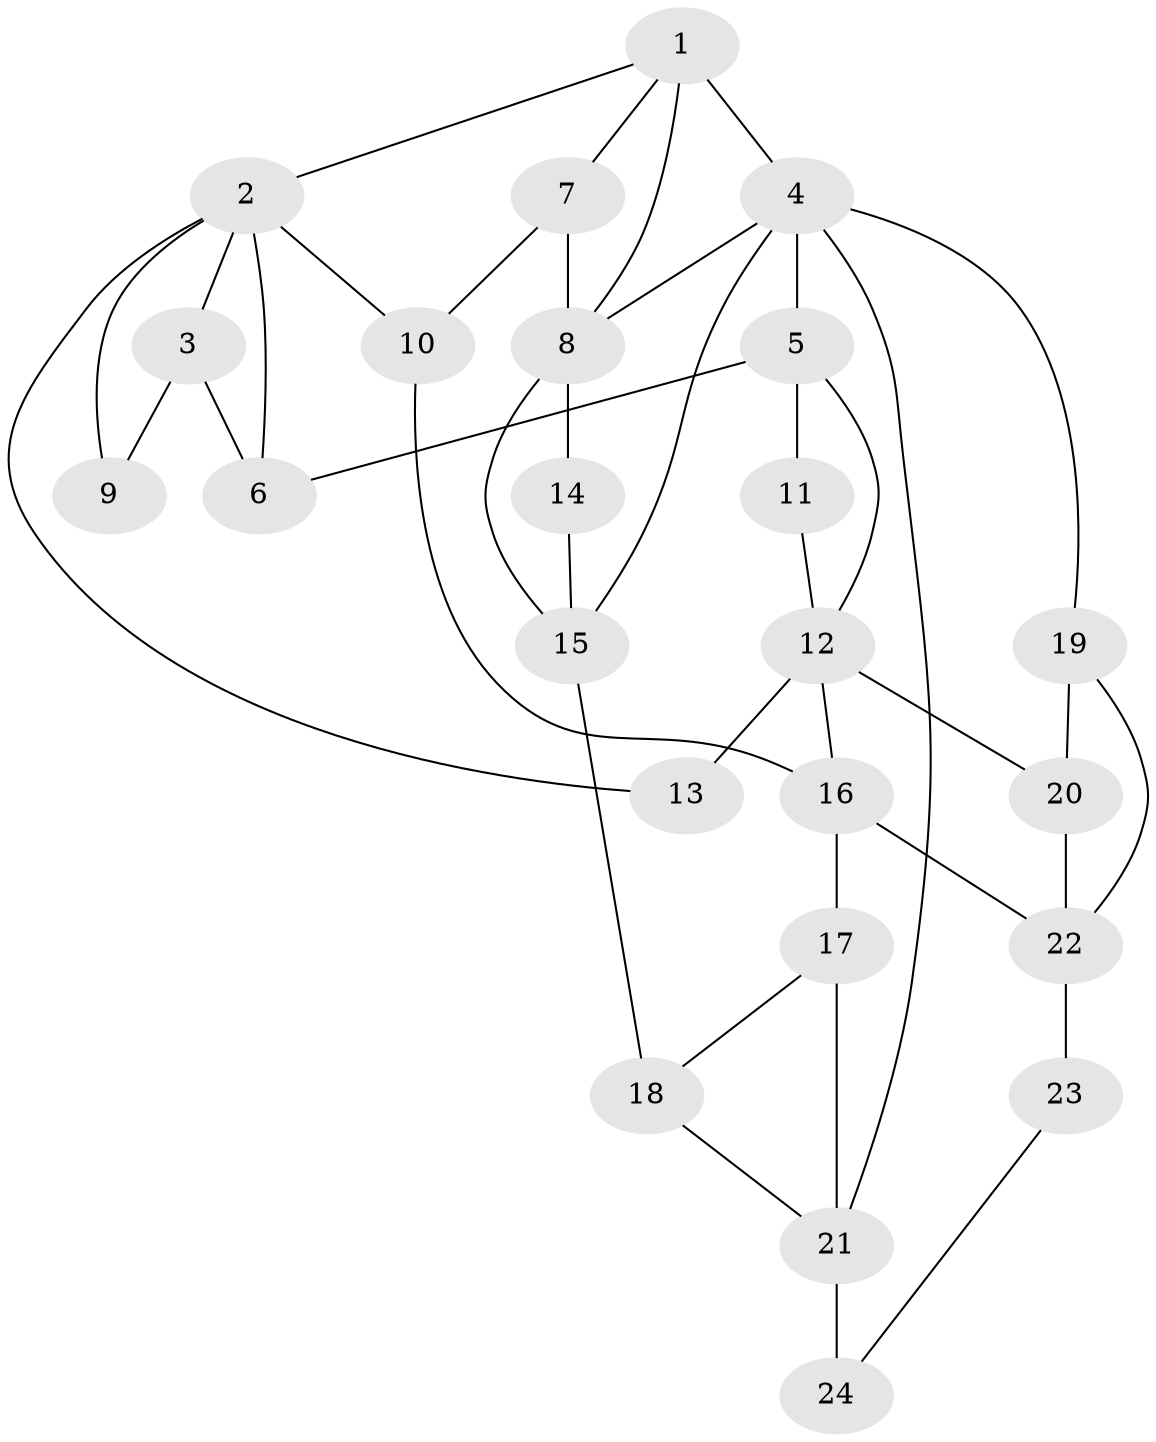 // original degree distribution, {3: 0.03333333333333333, 4: 0.26666666666666666, 5: 0.4666666666666667, 6: 0.23333333333333334}
// Generated by graph-tools (version 1.1) at 2025/54/03/04/25 22:54:12]
// undirected, 24 vertices, 41 edges
graph export_dot {
  node [color=gray90,style=filled];
  1;
  2;
  3;
  4;
  5;
  6;
  7;
  8;
  9;
  10;
  11;
  12;
  13;
  14;
  15;
  16;
  17;
  18;
  19;
  20;
  21;
  22;
  23;
  24;
  1 -- 2 [weight=1.0];
  1 -- 4 [weight=2.0];
  1 -- 7 [weight=1.0];
  1 -- 8 [weight=1.0];
  2 -- 3 [weight=1.0];
  2 -- 6 [weight=1.0];
  2 -- 9 [weight=1.0];
  2 -- 10 [weight=1.0];
  2 -- 13 [weight=1.0];
  3 -- 6 [weight=1.0];
  3 -- 9 [weight=2.0];
  4 -- 5 [weight=1.0];
  4 -- 8 [weight=1.0];
  4 -- 15 [weight=1.0];
  4 -- 19 [weight=2.0];
  4 -- 21 [weight=1.0];
  5 -- 6 [weight=2.0];
  5 -- 11 [weight=2.0];
  5 -- 12 [weight=1.0];
  7 -- 8 [weight=2.0];
  7 -- 10 [weight=1.0];
  8 -- 14 [weight=1.0];
  8 -- 15 [weight=1.0];
  10 -- 16 [weight=1.0];
  11 -- 12 [weight=1.0];
  12 -- 13 [weight=2.0];
  12 -- 16 [weight=1.0];
  12 -- 20 [weight=1.0];
  14 -- 15 [weight=2.0];
  15 -- 18 [weight=2.0];
  16 -- 17 [weight=2.0];
  16 -- 22 [weight=2.0];
  17 -- 18 [weight=1.0];
  17 -- 21 [weight=2.0];
  18 -- 21 [weight=1.0];
  19 -- 20 [weight=1.0];
  19 -- 22 [weight=1.0];
  20 -- 22 [weight=1.0];
  21 -- 24 [weight=2.0];
  22 -- 23 [weight=2.0];
  23 -- 24 [weight=1.0];
}
